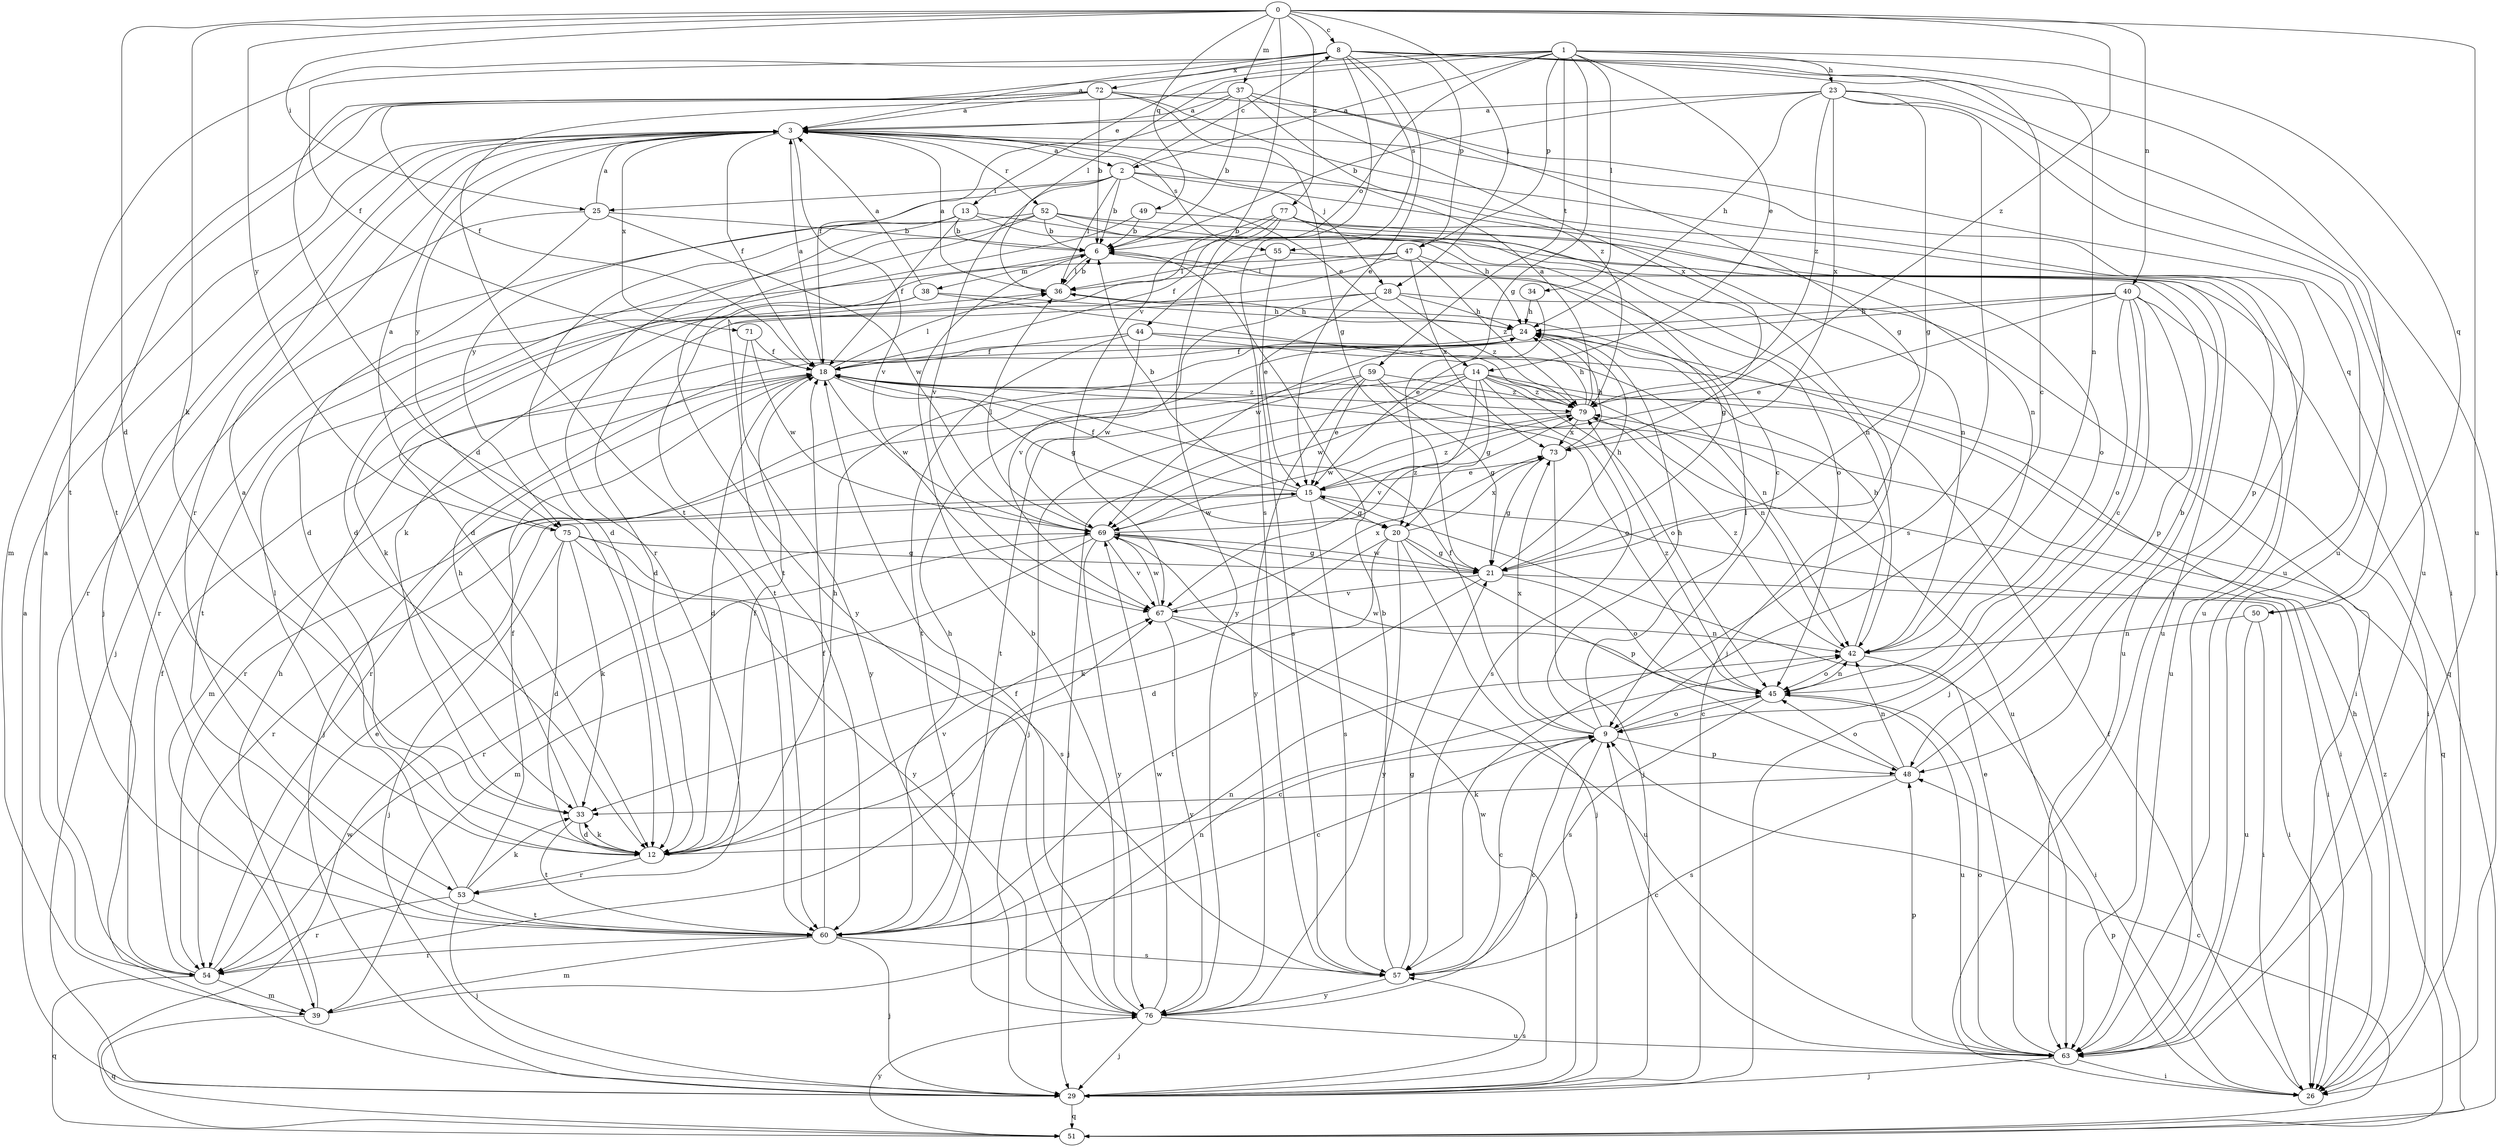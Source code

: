 strict digraph  {
0;
1;
2;
3;
6;
8;
9;
12;
13;
14;
15;
18;
20;
21;
23;
24;
25;
26;
28;
29;
33;
34;
36;
37;
38;
39;
40;
42;
44;
45;
47;
48;
49;
50;
51;
52;
53;
54;
55;
57;
59;
60;
63;
67;
69;
71;
72;
73;
75;
76;
77;
79;
0 -> 8  [label=c];
0 -> 12  [label=d];
0 -> 25  [label=i];
0 -> 28  [label=j];
0 -> 33  [label=k];
0 -> 37  [label=m];
0 -> 40  [label=n];
0 -> 49  [label=q];
0 -> 63  [label=u];
0 -> 67  [label=v];
0 -> 75  [label=y];
0 -> 77  [label=z];
0 -> 79  [label=z];
1 -> 2  [label=a];
1 -> 12  [label=d];
1 -> 13  [label=e];
1 -> 14  [label=e];
1 -> 20  [label=g];
1 -> 23  [label=h];
1 -> 34  [label=l];
1 -> 36  [label=l];
1 -> 42  [label=n];
1 -> 44  [label=o];
1 -> 47  [label=p];
1 -> 50  [label=q];
1 -> 59  [label=t];
2 -> 6  [label=b];
2 -> 8  [label=c];
2 -> 14  [label=e];
2 -> 25  [label=i];
2 -> 36  [label=l];
2 -> 42  [label=n];
2 -> 63  [label=u];
2 -> 67  [label=v];
2 -> 75  [label=y];
3 -> 2  [label=a];
3 -> 18  [label=f];
3 -> 28  [label=j];
3 -> 29  [label=j];
3 -> 50  [label=q];
3 -> 52  [label=r];
3 -> 53  [label=r];
3 -> 55  [label=s];
3 -> 67  [label=v];
3 -> 71  [label=x];
3 -> 75  [label=y];
6 -> 36  [label=l];
6 -> 38  [label=m];
6 -> 45  [label=o];
6 -> 60  [label=t];
8 -> 3  [label=a];
8 -> 9  [label=c];
8 -> 15  [label=e];
8 -> 18  [label=f];
8 -> 26  [label=i];
8 -> 47  [label=p];
8 -> 55  [label=s];
8 -> 57  [label=s];
8 -> 60  [label=t];
8 -> 63  [label=u];
8 -> 72  [label=x];
9 -> 18  [label=f];
9 -> 24  [label=h];
9 -> 29  [label=j];
9 -> 36  [label=l];
9 -> 45  [label=o];
9 -> 48  [label=p];
9 -> 73  [label=x];
12 -> 3  [label=a];
12 -> 9  [label=c];
12 -> 18  [label=f];
12 -> 24  [label=h];
12 -> 33  [label=k];
12 -> 53  [label=r];
12 -> 67  [label=v];
13 -> 6  [label=b];
13 -> 12  [label=d];
13 -> 18  [label=f];
13 -> 24  [label=h];
13 -> 51  [label=q];
13 -> 53  [label=r];
14 -> 20  [label=g];
14 -> 29  [label=j];
14 -> 42  [label=n];
14 -> 45  [label=o];
14 -> 51  [label=q];
14 -> 54  [label=r];
14 -> 57  [label=s];
14 -> 67  [label=v];
14 -> 69  [label=w];
14 -> 79  [label=z];
15 -> 6  [label=b];
15 -> 18  [label=f];
15 -> 20  [label=g];
15 -> 26  [label=i];
15 -> 54  [label=r];
15 -> 57  [label=s];
15 -> 69  [label=w];
15 -> 79  [label=z];
18 -> 3  [label=a];
18 -> 12  [label=d];
18 -> 20  [label=g];
18 -> 29  [label=j];
18 -> 36  [label=l];
18 -> 39  [label=m];
18 -> 45  [label=o];
18 -> 69  [label=w];
18 -> 79  [label=z];
20 -> 12  [label=d];
20 -> 21  [label=g];
20 -> 29  [label=j];
20 -> 33  [label=k];
20 -> 48  [label=p];
20 -> 73  [label=x];
20 -> 76  [label=y];
21 -> 24  [label=h];
21 -> 26  [label=i];
21 -> 45  [label=o];
21 -> 60  [label=t];
21 -> 67  [label=v];
21 -> 69  [label=w];
23 -> 3  [label=a];
23 -> 6  [label=b];
23 -> 21  [label=g];
23 -> 24  [label=h];
23 -> 26  [label=i];
23 -> 57  [label=s];
23 -> 63  [label=u];
23 -> 73  [label=x];
23 -> 79  [label=z];
24 -> 18  [label=f];
25 -> 3  [label=a];
25 -> 6  [label=b];
25 -> 12  [label=d];
25 -> 54  [label=r];
25 -> 69  [label=w];
26 -> 18  [label=f];
26 -> 24  [label=h];
26 -> 48  [label=p];
28 -> 12  [label=d];
28 -> 24  [label=h];
28 -> 26  [label=i];
28 -> 57  [label=s];
28 -> 67  [label=v];
28 -> 79  [label=z];
29 -> 3  [label=a];
29 -> 51  [label=q];
29 -> 57  [label=s];
29 -> 69  [label=w];
33 -> 12  [label=d];
33 -> 24  [label=h];
33 -> 60  [label=t];
34 -> 15  [label=e];
34 -> 24  [label=h];
36 -> 3  [label=a];
36 -> 6  [label=b];
36 -> 24  [label=h];
37 -> 3  [label=a];
37 -> 6  [label=b];
37 -> 18  [label=f];
37 -> 21  [label=g];
37 -> 60  [label=t];
37 -> 73  [label=x];
37 -> 79  [label=z];
38 -> 3  [label=a];
38 -> 24  [label=h];
38 -> 33  [label=k];
38 -> 60  [label=t];
38 -> 79  [label=z];
39 -> 24  [label=h];
39 -> 42  [label=n];
39 -> 51  [label=q];
40 -> 9  [label=c];
40 -> 15  [label=e];
40 -> 24  [label=h];
40 -> 29  [label=j];
40 -> 45  [label=o];
40 -> 48  [label=p];
40 -> 63  [label=u];
40 -> 69  [label=w];
42 -> 24  [label=h];
42 -> 26  [label=i];
42 -> 45  [label=o];
42 -> 79  [label=z];
44 -> 18  [label=f];
44 -> 26  [label=i];
44 -> 42  [label=n];
44 -> 60  [label=t];
44 -> 69  [label=w];
45 -> 9  [label=c];
45 -> 42  [label=n];
45 -> 57  [label=s];
45 -> 63  [label=u];
45 -> 69  [label=w];
45 -> 79  [label=z];
47 -> 21  [label=g];
47 -> 33  [label=k];
47 -> 36  [label=l];
47 -> 54  [label=r];
47 -> 73  [label=x];
47 -> 79  [label=z];
48 -> 6  [label=b];
48 -> 33  [label=k];
48 -> 42  [label=n];
48 -> 45  [label=o];
48 -> 57  [label=s];
49 -> 6  [label=b];
49 -> 12  [label=d];
49 -> 48  [label=p];
50 -> 26  [label=i];
50 -> 42  [label=n];
50 -> 63  [label=u];
51 -> 9  [label=c];
51 -> 69  [label=w];
51 -> 76  [label=y];
51 -> 79  [label=z];
52 -> 6  [label=b];
52 -> 9  [label=c];
52 -> 12  [label=d];
52 -> 29  [label=j];
52 -> 42  [label=n];
52 -> 63  [label=u];
52 -> 76  [label=y];
53 -> 18  [label=f];
53 -> 29  [label=j];
53 -> 33  [label=k];
53 -> 36  [label=l];
53 -> 54  [label=r];
53 -> 60  [label=t];
54 -> 3  [label=a];
54 -> 15  [label=e];
54 -> 18  [label=f];
54 -> 39  [label=m];
54 -> 51  [label=q];
54 -> 67  [label=v];
55 -> 15  [label=e];
55 -> 36  [label=l];
55 -> 63  [label=u];
57 -> 6  [label=b];
57 -> 9  [label=c];
57 -> 21  [label=g];
57 -> 76  [label=y];
59 -> 15  [label=e];
59 -> 21  [label=g];
59 -> 54  [label=r];
59 -> 60  [label=t];
59 -> 63  [label=u];
59 -> 76  [label=y];
59 -> 79  [label=z];
60 -> 9  [label=c];
60 -> 18  [label=f];
60 -> 24  [label=h];
60 -> 29  [label=j];
60 -> 39  [label=m];
60 -> 42  [label=n];
60 -> 54  [label=r];
60 -> 57  [label=s];
63 -> 9  [label=c];
63 -> 15  [label=e];
63 -> 26  [label=i];
63 -> 29  [label=j];
63 -> 45  [label=o];
63 -> 48  [label=p];
67 -> 42  [label=n];
67 -> 63  [label=u];
67 -> 69  [label=w];
67 -> 73  [label=x];
67 -> 76  [label=y];
69 -> 21  [label=g];
69 -> 36  [label=l];
69 -> 39  [label=m];
69 -> 54  [label=r];
69 -> 67  [label=v];
69 -> 76  [label=y];
69 -> 79  [label=z];
71 -> 18  [label=f];
71 -> 69  [label=w];
71 -> 76  [label=y];
72 -> 3  [label=a];
72 -> 6  [label=b];
72 -> 18  [label=f];
72 -> 21  [label=g];
72 -> 26  [label=i];
72 -> 39  [label=m];
72 -> 60  [label=t];
72 -> 63  [label=u];
73 -> 15  [label=e];
73 -> 21  [label=g];
73 -> 24  [label=h];
73 -> 29  [label=j];
75 -> 3  [label=a];
75 -> 12  [label=d];
75 -> 21  [label=g];
75 -> 29  [label=j];
75 -> 33  [label=k];
75 -> 57  [label=s];
75 -> 76  [label=y];
76 -> 6  [label=b];
76 -> 9  [label=c];
76 -> 18  [label=f];
76 -> 29  [label=j];
76 -> 63  [label=u];
76 -> 69  [label=w];
77 -> 6  [label=b];
77 -> 18  [label=f];
77 -> 29  [label=j];
77 -> 42  [label=n];
77 -> 45  [label=o];
77 -> 60  [label=t];
77 -> 76  [label=y];
79 -> 3  [label=a];
79 -> 24  [label=h];
79 -> 26  [label=i];
79 -> 29  [label=j];
79 -> 69  [label=w];
79 -> 73  [label=x];
}
